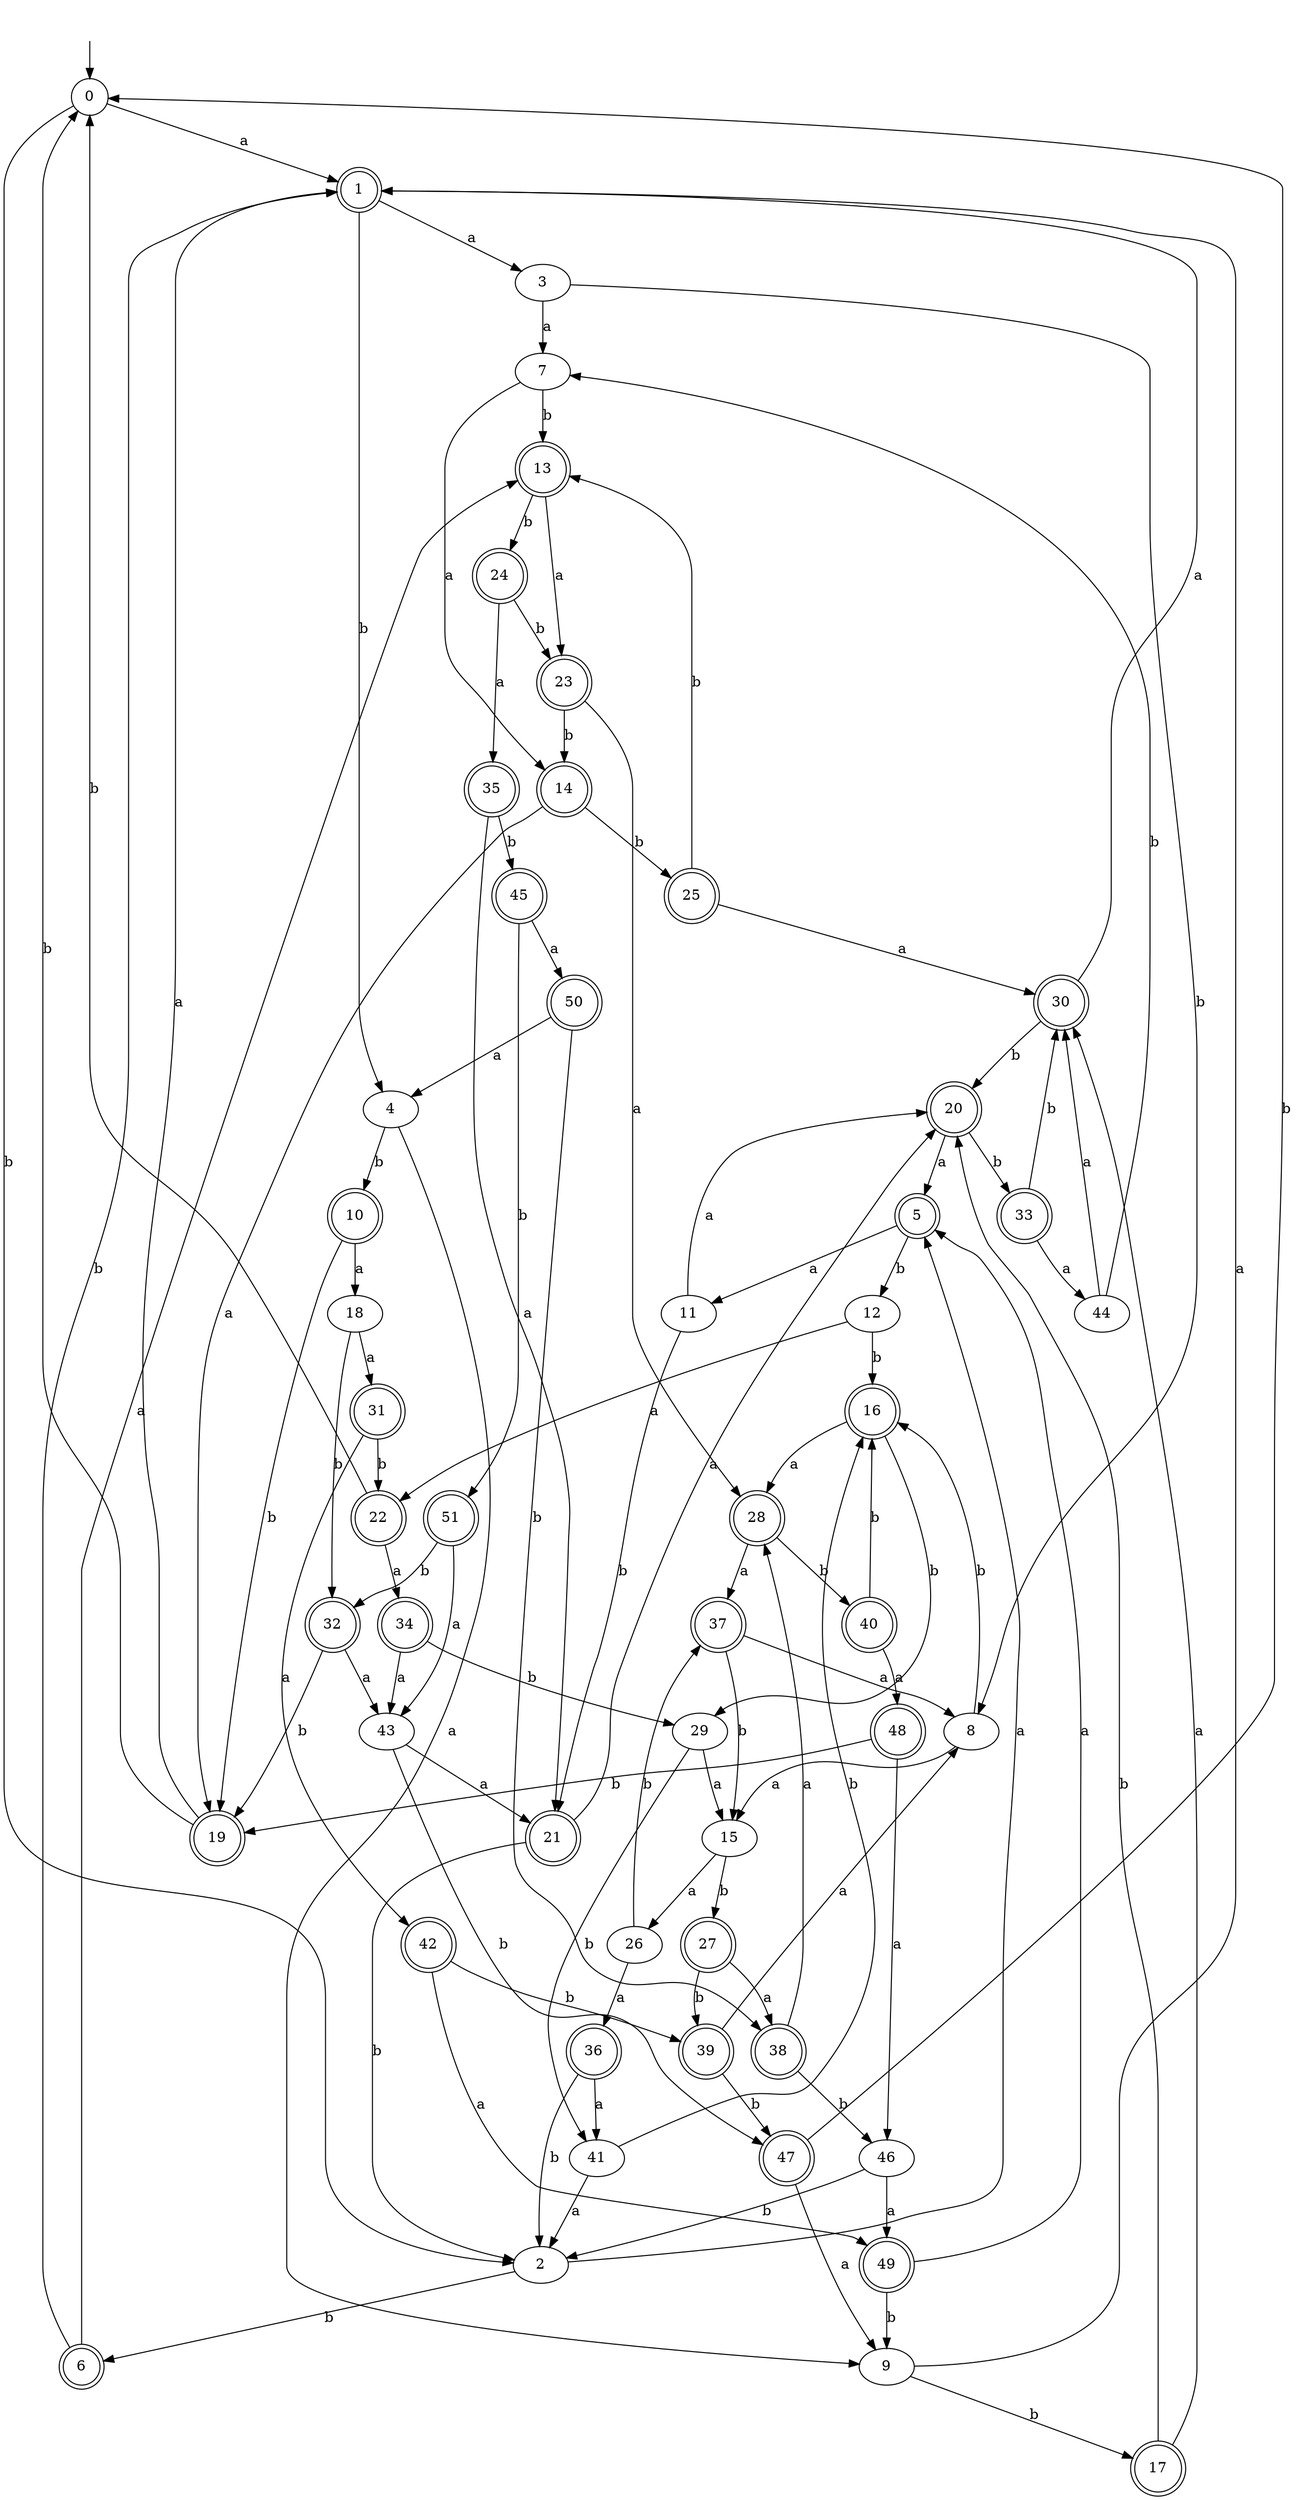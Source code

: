 digraph RandomDFA {
  __start0 [label="", shape=none];
  __start0 -> 0 [label=""];
  0 [shape=circle]
  0 -> 1 [label="a"]
  0 -> 2 [label="b"]
  1 [shape=doublecircle]
  1 -> 3 [label="a"]
  1 -> 4 [label="b"]
  2
  2 -> 5 [label="a"]
  2 -> 6 [label="b"]
  3
  3 -> 7 [label="a"]
  3 -> 8 [label="b"]
  4
  4 -> 9 [label="a"]
  4 -> 10 [label="b"]
  5 [shape=doublecircle]
  5 -> 11 [label="a"]
  5 -> 12 [label="b"]
  6 [shape=doublecircle]
  6 -> 13 [label="a"]
  6 -> 1 [label="b"]
  7
  7 -> 14 [label="a"]
  7 -> 13 [label="b"]
  8
  8 -> 15 [label="a"]
  8 -> 16 [label="b"]
  9
  9 -> 1 [label="a"]
  9 -> 17 [label="b"]
  10 [shape=doublecircle]
  10 -> 18 [label="a"]
  10 -> 19 [label="b"]
  11
  11 -> 20 [label="a"]
  11 -> 21 [label="b"]
  12
  12 -> 22 [label="a"]
  12 -> 16 [label="b"]
  13 [shape=doublecircle]
  13 -> 23 [label="a"]
  13 -> 24 [label="b"]
  14 [shape=doublecircle]
  14 -> 19 [label="a"]
  14 -> 25 [label="b"]
  15
  15 -> 26 [label="a"]
  15 -> 27 [label="b"]
  16 [shape=doublecircle]
  16 -> 28 [label="a"]
  16 -> 29 [label="b"]
  17 [shape=doublecircle]
  17 -> 30 [label="a"]
  17 -> 20 [label="b"]
  18
  18 -> 31 [label="a"]
  18 -> 32 [label="b"]
  19 [shape=doublecircle]
  19 -> 1 [label="a"]
  19 -> 0 [label="b"]
  20 [shape=doublecircle]
  20 -> 5 [label="a"]
  20 -> 33 [label="b"]
  21 [shape=doublecircle]
  21 -> 20 [label="a"]
  21 -> 2 [label="b"]
  22 [shape=doublecircle]
  22 -> 34 [label="a"]
  22 -> 0 [label="b"]
  23 [shape=doublecircle]
  23 -> 28 [label="a"]
  23 -> 14 [label="b"]
  24 [shape=doublecircle]
  24 -> 35 [label="a"]
  24 -> 23 [label="b"]
  25 [shape=doublecircle]
  25 -> 30 [label="a"]
  25 -> 13 [label="b"]
  26
  26 -> 36 [label="a"]
  26 -> 37 [label="b"]
  27 [shape=doublecircle]
  27 -> 38 [label="a"]
  27 -> 39 [label="b"]
  28 [shape=doublecircle]
  28 -> 37 [label="a"]
  28 -> 40 [label="b"]
  29
  29 -> 15 [label="a"]
  29 -> 41 [label="b"]
  30 [shape=doublecircle]
  30 -> 1 [label="a"]
  30 -> 20 [label="b"]
  31 [shape=doublecircle]
  31 -> 42 [label="a"]
  31 -> 22 [label="b"]
  32 [shape=doublecircle]
  32 -> 43 [label="a"]
  32 -> 19 [label="b"]
  33 [shape=doublecircle]
  33 -> 44 [label="a"]
  33 -> 30 [label="b"]
  34 [shape=doublecircle]
  34 -> 43 [label="a"]
  34 -> 29 [label="b"]
  35 [shape=doublecircle]
  35 -> 21 [label="a"]
  35 -> 45 [label="b"]
  36 [shape=doublecircle]
  36 -> 41 [label="a"]
  36 -> 2 [label="b"]
  37 [shape=doublecircle]
  37 -> 8 [label="a"]
  37 -> 15 [label="b"]
  38 [shape=doublecircle]
  38 -> 28 [label="a"]
  38 -> 46 [label="b"]
  39 [shape=doublecircle]
  39 -> 8 [label="a"]
  39 -> 47 [label="b"]
  40 [shape=doublecircle]
  40 -> 48 [label="a"]
  40 -> 16 [label="b"]
  41
  41 -> 2 [label="a"]
  41 -> 16 [label="b"]
  42 [shape=doublecircle]
  42 -> 49 [label="a"]
  42 -> 39 [label="b"]
  43
  43 -> 21 [label="a"]
  43 -> 47 [label="b"]
  44
  44 -> 30 [label="a"]
  44 -> 7 [label="b"]
  45 [shape=doublecircle]
  45 -> 50 [label="a"]
  45 -> 51 [label="b"]
  46
  46 -> 49 [label="a"]
  46 -> 2 [label="b"]
  47 [shape=doublecircle]
  47 -> 9 [label="a"]
  47 -> 0 [label="b"]
  48 [shape=doublecircle]
  48 -> 46 [label="a"]
  48 -> 19 [label="b"]
  49 [shape=doublecircle]
  49 -> 5 [label="a"]
  49 -> 9 [label="b"]
  50 [shape=doublecircle]
  50 -> 4 [label="a"]
  50 -> 38 [label="b"]
  51 [shape=doublecircle]
  51 -> 43 [label="a"]
  51 -> 32 [label="b"]
}

